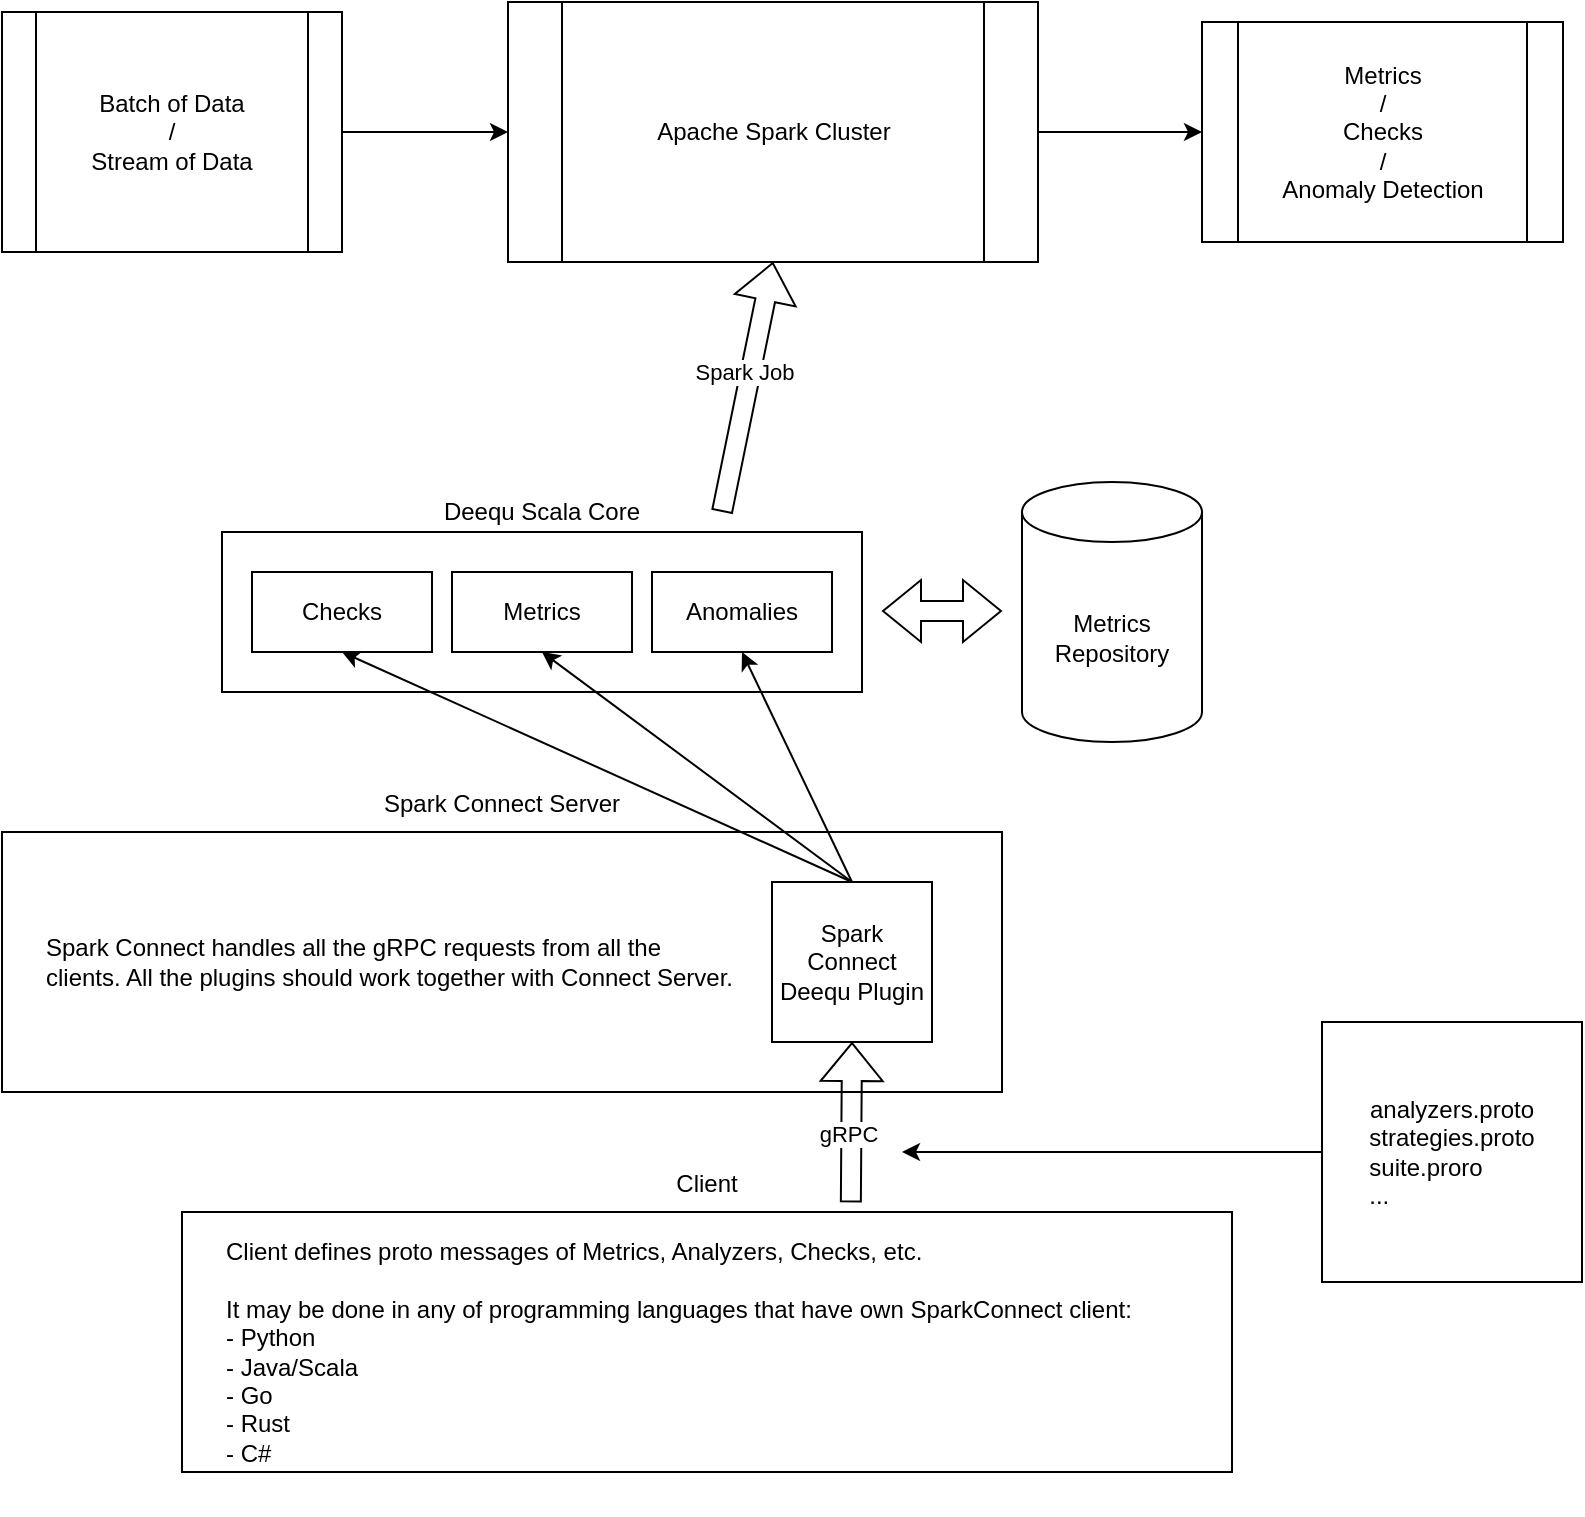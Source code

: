 <mxfile version="24.6.4" type="device">
  <diagram name="Page-1" id="ZamENQOMSdX0vjcHdMKe">
    <mxGraphModel dx="1434" dy="959" grid="1" gridSize="10" guides="1" tooltips="1" connect="1" arrows="1" fold="1" page="1" pageScale="1" pageWidth="850" pageHeight="1100" math="0" shadow="0">
      <root>
        <mxCell id="0" />
        <mxCell id="1" parent="0" />
        <mxCell id="9Wz8_fLrM5fIn5AwhpO7-7" value="" style="edgeStyle=orthogonalEdgeStyle;rounded=0;orthogonalLoop=1;jettySize=auto;html=1;" edge="1" parent="1" source="9Wz8_fLrM5fIn5AwhpO7-3" target="9Wz8_fLrM5fIn5AwhpO7-6">
          <mxGeometry relative="1" as="geometry" />
        </mxCell>
        <mxCell id="9Wz8_fLrM5fIn5AwhpO7-3" value="Batch of Data&lt;div&gt;/&lt;/div&gt;&lt;div&gt;Stream of Data&lt;/div&gt;" style="shape=process;whiteSpace=wrap;html=1;backgroundOutline=1;" vertex="1" parent="1">
          <mxGeometry x="40" y="340" width="170" height="120" as="geometry" />
        </mxCell>
        <mxCell id="9Wz8_fLrM5fIn5AwhpO7-9" value="" style="edgeStyle=orthogonalEdgeStyle;rounded=0;orthogonalLoop=1;jettySize=auto;html=1;" edge="1" parent="1" source="9Wz8_fLrM5fIn5AwhpO7-6" target="9Wz8_fLrM5fIn5AwhpO7-8">
          <mxGeometry relative="1" as="geometry" />
        </mxCell>
        <mxCell id="9Wz8_fLrM5fIn5AwhpO7-6" value="Apache Spark Cluster" style="shape=process;whiteSpace=wrap;html=1;backgroundOutline=1;" vertex="1" parent="1">
          <mxGeometry x="293" y="335" width="265" height="130" as="geometry" />
        </mxCell>
        <mxCell id="9Wz8_fLrM5fIn5AwhpO7-8" value="Metrics&lt;div&gt;/&lt;/div&gt;&lt;div&gt;Checks&lt;/div&gt;&lt;div&gt;/&lt;/div&gt;&lt;div&gt;Anomaly Detection&lt;/div&gt;" style="shape=process;whiteSpace=wrap;html=1;backgroundOutline=1;" vertex="1" parent="1">
          <mxGeometry x="640" y="345" width="180.5" height="110" as="geometry" />
        </mxCell>
        <mxCell id="9Wz8_fLrM5fIn5AwhpO7-10" value="Deequ Scala Cor&lt;span style=&quot;background-color: initial;&quot;&gt;e&lt;/span&gt;&lt;div&gt;&lt;span style=&quot;background-color: initial;&quot;&gt;&lt;br&gt;&lt;/span&gt;&lt;/div&gt;&lt;div&gt;&lt;span style=&quot;background-color: initial;&quot;&gt;&lt;br&gt;&lt;/span&gt;&lt;/div&gt;&lt;div&gt;&lt;span style=&quot;background-color: initial;&quot;&gt;&lt;br&gt;&lt;/span&gt;&lt;/div&gt;&lt;div&gt;&lt;span style=&quot;background-color: initial;&quot;&gt;&lt;br&gt;&lt;/span&gt;&lt;/div&gt;&lt;div&gt;&lt;span style=&quot;background-color: initial;&quot;&gt;&lt;br&gt;&lt;/span&gt;&lt;/div&gt;&lt;div&gt;&lt;span style=&quot;background-color: initial;&quot;&gt;&lt;br&gt;&lt;/span&gt;&lt;/div&gt;&lt;div&gt;&lt;span style=&quot;background-color: initial;&quot;&gt;&lt;br&gt;&lt;/span&gt;&lt;/div&gt;" style="rounded=0;whiteSpace=wrap;html=1;" vertex="1" parent="1">
          <mxGeometry x="150" y="600" width="320" height="80" as="geometry" />
        </mxCell>
        <mxCell id="9Wz8_fLrM5fIn5AwhpO7-11" value="Metrics&lt;div&gt;Repository&lt;/div&gt;" style="shape=cylinder3;whiteSpace=wrap;html=1;boundedLbl=1;backgroundOutline=1;size=15;" vertex="1" parent="1">
          <mxGeometry x="550" y="575" width="90" height="130" as="geometry" />
        </mxCell>
        <mxCell id="9Wz8_fLrM5fIn5AwhpO7-12" value="" style="shape=flexArrow;endArrow=classic;startArrow=classic;html=1;rounded=0;" edge="1" parent="1">
          <mxGeometry width="100" height="100" relative="1" as="geometry">
            <mxPoint x="480" y="639.5" as="sourcePoint" />
            <mxPoint x="540" y="639.5" as="targetPoint" />
          </mxGeometry>
        </mxCell>
        <mxCell id="9Wz8_fLrM5fIn5AwhpO7-13" value="Checks" style="rounded=0;whiteSpace=wrap;html=1;" vertex="1" parent="1">
          <mxGeometry x="165" y="620" width="90" height="40" as="geometry" />
        </mxCell>
        <mxCell id="9Wz8_fLrM5fIn5AwhpO7-14" value="Metrics" style="rounded=0;whiteSpace=wrap;html=1;" vertex="1" parent="1">
          <mxGeometry x="265" y="620" width="90" height="40" as="geometry" />
        </mxCell>
        <mxCell id="9Wz8_fLrM5fIn5AwhpO7-15" value="Anomalies" style="rounded=0;whiteSpace=wrap;html=1;" vertex="1" parent="1">
          <mxGeometry x="365" y="620" width="90" height="40" as="geometry" />
        </mxCell>
        <mxCell id="9Wz8_fLrM5fIn5AwhpO7-16" value="" style="shape=flexArrow;endArrow=classic;html=1;rounded=0;entryX=0.5;entryY=1;entryDx=0;entryDy=0;" edge="1" parent="1" target="9Wz8_fLrM5fIn5AwhpO7-6">
          <mxGeometry width="50" height="50" relative="1" as="geometry">
            <mxPoint x="400" y="590" as="sourcePoint" />
            <mxPoint x="455" y="525" as="targetPoint" />
          </mxGeometry>
        </mxCell>
        <mxCell id="9Wz8_fLrM5fIn5AwhpO7-17" value="Spark Job" style="edgeLabel;html=1;align=center;verticalAlign=middle;resizable=0;points=[];" vertex="1" connectable="0" parent="9Wz8_fLrM5fIn5AwhpO7-16">
          <mxGeometry x="0.282" y="-1" relative="1" as="geometry">
            <mxPoint x="-7" y="10" as="offset" />
          </mxGeometry>
        </mxCell>
        <mxCell id="9Wz8_fLrM5fIn5AwhpO7-19" value="Spark Connect Server&lt;div&gt;&lt;br&gt;&lt;/div&gt;&lt;div&gt;&lt;br&gt;&lt;/div&gt;&lt;div&gt;&lt;br&gt;&lt;/div&gt;&lt;div&gt;&lt;br&gt;&lt;/div&gt;&lt;div&gt;&lt;br&gt;&lt;/div&gt;&lt;div&gt;&lt;br&gt;&lt;/div&gt;&lt;div&gt;&lt;br&gt;&lt;/div&gt;&lt;div&gt;&lt;br&gt;&lt;/div&gt;&lt;div&gt;&lt;br&gt;&lt;/div&gt;&lt;div&gt;&lt;br&gt;&lt;/div&gt;&lt;div&gt;&lt;br&gt;&lt;/div&gt;" style="rounded=0;whiteSpace=wrap;html=1;" vertex="1" parent="1">
          <mxGeometry x="40" y="750" width="500" height="130" as="geometry" />
        </mxCell>
        <mxCell id="9Wz8_fLrM5fIn5AwhpO7-20" value="Spark Connect Deequ Plugin" style="whiteSpace=wrap;html=1;aspect=fixed;" vertex="1" parent="1">
          <mxGeometry x="425" y="775" width="80" height="80" as="geometry" />
        </mxCell>
        <mxCell id="9Wz8_fLrM5fIn5AwhpO7-21" value="" style="endArrow=classic;html=1;rounded=0;exitX=0.5;exitY=0;exitDx=0;exitDy=0;entryX=0.5;entryY=1;entryDx=0;entryDy=0;" edge="1" parent="1" source="9Wz8_fLrM5fIn5AwhpO7-20" target="9Wz8_fLrM5fIn5AwhpO7-13">
          <mxGeometry width="50" height="50" relative="1" as="geometry">
            <mxPoint x="400" y="760" as="sourcePoint" />
            <mxPoint x="450" y="710" as="targetPoint" />
          </mxGeometry>
        </mxCell>
        <mxCell id="9Wz8_fLrM5fIn5AwhpO7-23" value="" style="endArrow=classic;html=1;rounded=0;exitX=0.5;exitY=0;exitDx=0;exitDy=0;entryX=0.5;entryY=1;entryDx=0;entryDy=0;" edge="1" parent="1" source="9Wz8_fLrM5fIn5AwhpO7-20" target="9Wz8_fLrM5fIn5AwhpO7-14">
          <mxGeometry width="50" height="50" relative="1" as="geometry">
            <mxPoint x="400" y="760" as="sourcePoint" />
            <mxPoint x="450" y="710" as="targetPoint" />
          </mxGeometry>
        </mxCell>
        <mxCell id="9Wz8_fLrM5fIn5AwhpO7-24" value="" style="endArrow=classic;html=1;rounded=0;exitX=0.5;exitY=0;exitDx=0;exitDy=0;entryX=0.5;entryY=1;entryDx=0;entryDy=0;" edge="1" parent="1" source="9Wz8_fLrM5fIn5AwhpO7-20" target="9Wz8_fLrM5fIn5AwhpO7-15">
          <mxGeometry width="50" height="50" relative="1" as="geometry">
            <mxPoint x="400" y="760" as="sourcePoint" />
            <mxPoint x="450" y="710" as="targetPoint" />
          </mxGeometry>
        </mxCell>
        <mxCell id="9Wz8_fLrM5fIn5AwhpO7-25" value="Spark Connect handles all the gRPC requests from all the clients. All the plugins should work together with Connect Server." style="text;html=1;align=left;verticalAlign=middle;whiteSpace=wrap;rounded=0;" vertex="1" parent="1">
          <mxGeometry x="60" y="785" width="350" height="60" as="geometry" />
        </mxCell>
        <mxCell id="9Wz8_fLrM5fIn5AwhpO7-26" value="Client&lt;div&gt;&lt;br&gt;&lt;/div&gt;&lt;div&gt;&lt;br&gt;&lt;/div&gt;&lt;div&gt;&lt;br&gt;&lt;/div&gt;&lt;div&gt;&lt;br&gt;&lt;/div&gt;&lt;div&gt;&lt;br&gt;&lt;/div&gt;&lt;div&gt;&lt;br&gt;&lt;/div&gt;&lt;div&gt;&lt;br&gt;&lt;/div&gt;&lt;div&gt;&lt;br&gt;&lt;/div&gt;&lt;div&gt;&lt;br&gt;&lt;/div&gt;&lt;div&gt;&lt;br&gt;&lt;/div&gt;&lt;div&gt;&lt;br&gt;&lt;/div&gt;" style="rounded=0;whiteSpace=wrap;html=1;" vertex="1" parent="1">
          <mxGeometry x="130" y="940" width="525" height="130" as="geometry" />
        </mxCell>
        <mxCell id="9Wz8_fLrM5fIn5AwhpO7-29" value="" style="shape=flexArrow;endArrow=classic;html=1;rounded=0;entryX=0.5;entryY=1;entryDx=0;entryDy=0;exitX=0.637;exitY=-0.037;exitDx=0;exitDy=0;exitPerimeter=0;" edge="1" parent="1" source="9Wz8_fLrM5fIn5AwhpO7-26" target="9Wz8_fLrM5fIn5AwhpO7-20">
          <mxGeometry width="50" height="50" relative="1" as="geometry">
            <mxPoint x="710" y="920" as="sourcePoint" />
            <mxPoint x="760" y="870" as="targetPoint" />
          </mxGeometry>
        </mxCell>
        <mxCell id="9Wz8_fLrM5fIn5AwhpO7-30" value="gRPC" style="edgeLabel;html=1;align=center;verticalAlign=middle;resizable=0;points=[];" vertex="1" connectable="0" parent="9Wz8_fLrM5fIn5AwhpO7-29">
          <mxGeometry x="-0.134" y="2" relative="1" as="geometry">
            <mxPoint as="offset" />
          </mxGeometry>
        </mxCell>
        <mxCell id="9Wz8_fLrM5fIn5AwhpO7-31" value="Client defines proto messages of Metrics, Analyzers, Checks, etc.&lt;div&gt;&lt;br&gt;&lt;/div&gt;&lt;div&gt;It may be done in any of programming languages that have own SparkConnect client:&lt;/div&gt;&lt;div&gt;- Python&lt;/div&gt;&lt;div&gt;- Java/Scala&lt;/div&gt;&lt;div&gt;- Go&lt;/div&gt;&lt;div&gt;- Rust&lt;/div&gt;&lt;div&gt;- C#&lt;/div&gt;" style="text;html=1;align=left;verticalAlign=middle;whiteSpace=wrap;rounded=0;" vertex="1" parent="1">
          <mxGeometry x="150" y="960" width="480" height="100" as="geometry" />
        </mxCell>
        <mxCell id="9Wz8_fLrM5fIn5AwhpO7-34" style="edgeStyle=orthogonalEdgeStyle;rounded=0;orthogonalLoop=1;jettySize=auto;html=1;" edge="1" parent="1" source="9Wz8_fLrM5fIn5AwhpO7-32">
          <mxGeometry relative="1" as="geometry">
            <mxPoint x="490" y="910" as="targetPoint" />
          </mxGeometry>
        </mxCell>
        <mxCell id="9Wz8_fLrM5fIn5AwhpO7-32" value="analyzers.proto&lt;div&gt;strategies.proto&lt;/div&gt;&lt;div style=&quot;text-align: left;&quot;&gt;suite.proro&lt;/div&gt;&lt;div style=&quot;text-align: left;&quot;&gt;...&lt;/div&gt;" style="whiteSpace=wrap;html=1;aspect=fixed;" vertex="1" parent="1">
          <mxGeometry x="700" y="845" width="130" height="130" as="geometry" />
        </mxCell>
      </root>
    </mxGraphModel>
  </diagram>
</mxfile>
